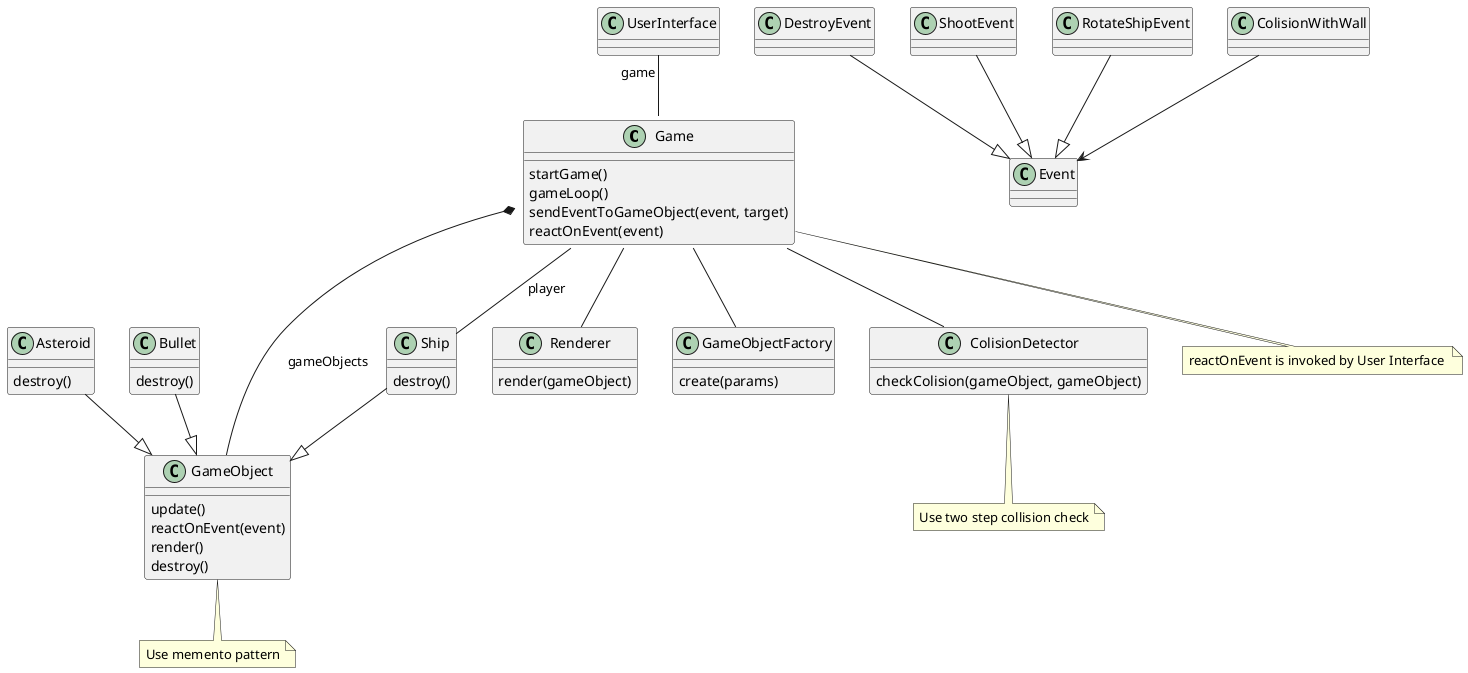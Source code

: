@startuml
class Game{

startGame()
gameLoop()
sendEventToGameObject(event, target) 
reactOnEvent(event)
}


class GameObject{
update()
reactOnEvent(event)
render()
destroy()
}

class Ship{
destroy()
}

class Asteroid{
destroy()
}

class Bullet{
destroy()
}

'class Player{    } 

class Renderer{
    render(gameObject)
}

class GameObjectFactory{
    create(params)
}

class ColisionDetector{
    checkColision(gameObject, gameObject)
}

class Event{
}


DestroyEvent --|> Event
ShootEvent --|> Event
RotateShipEvent --|> Event
ColisionWithWall --> Event

class UserInterface{}

Asteroid --|> GameObject
Ship --|> GameObject 
Bullet --|> GameObject 

Game *-- GameObject :gameObjects
Game -- Ship : player
Game -- GameObjectFactory
Game -- Renderer
Game -- ColisionDetector
UserInterface "game" -- Game 

'Game -- Player : player
'Player -- Ship : gameObject
'Player --|> GameObject

note "Use two step collision check" as N1
ColisionDetector .. N1

note "Use memento pattern" as N2
GameObject .. N2


note "reactOnEvent is invoked by User Interface " as N3
Game::reactOnEvent .. N3
@enduml